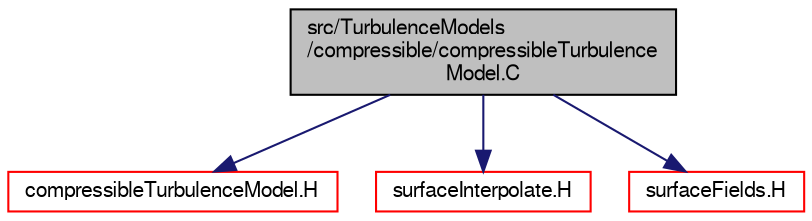 digraph "src/TurbulenceModels/compressible/compressibleTurbulenceModel.C"
{
  bgcolor="transparent";
  edge [fontname="FreeSans",fontsize="10",labelfontname="FreeSans",labelfontsize="10"];
  node [fontname="FreeSans",fontsize="10",shape=record];
  Node0 [label="src/TurbulenceModels\l/compressible/compressibleTurbulence\lModel.C",height=0.2,width=0.4,color="black", fillcolor="grey75", style="filled", fontcolor="black"];
  Node0 -> Node1 [color="midnightblue",fontsize="10",style="solid",fontname="FreeSans"];
  Node1 [label="compressibleTurbulenceModel.H",height=0.2,width=0.4,color="red",URL="$a17690.html"];
  Node0 -> Node3 [color="midnightblue",fontsize="10",style="solid",fontname="FreeSans"];
  Node3 [label="surfaceInterpolate.H",height=0.2,width=0.4,color="red",URL="$a04307.html",tooltip="Surface Interpolation. "];
  Node0 -> Node85 [color="midnightblue",fontsize="10",style="solid",fontname="FreeSans"];
  Node85 [label="surfaceFields.H",height=0.2,width=0.4,color="red",URL="$a02735.html",tooltip="Foam::surfaceFields. "];
}

